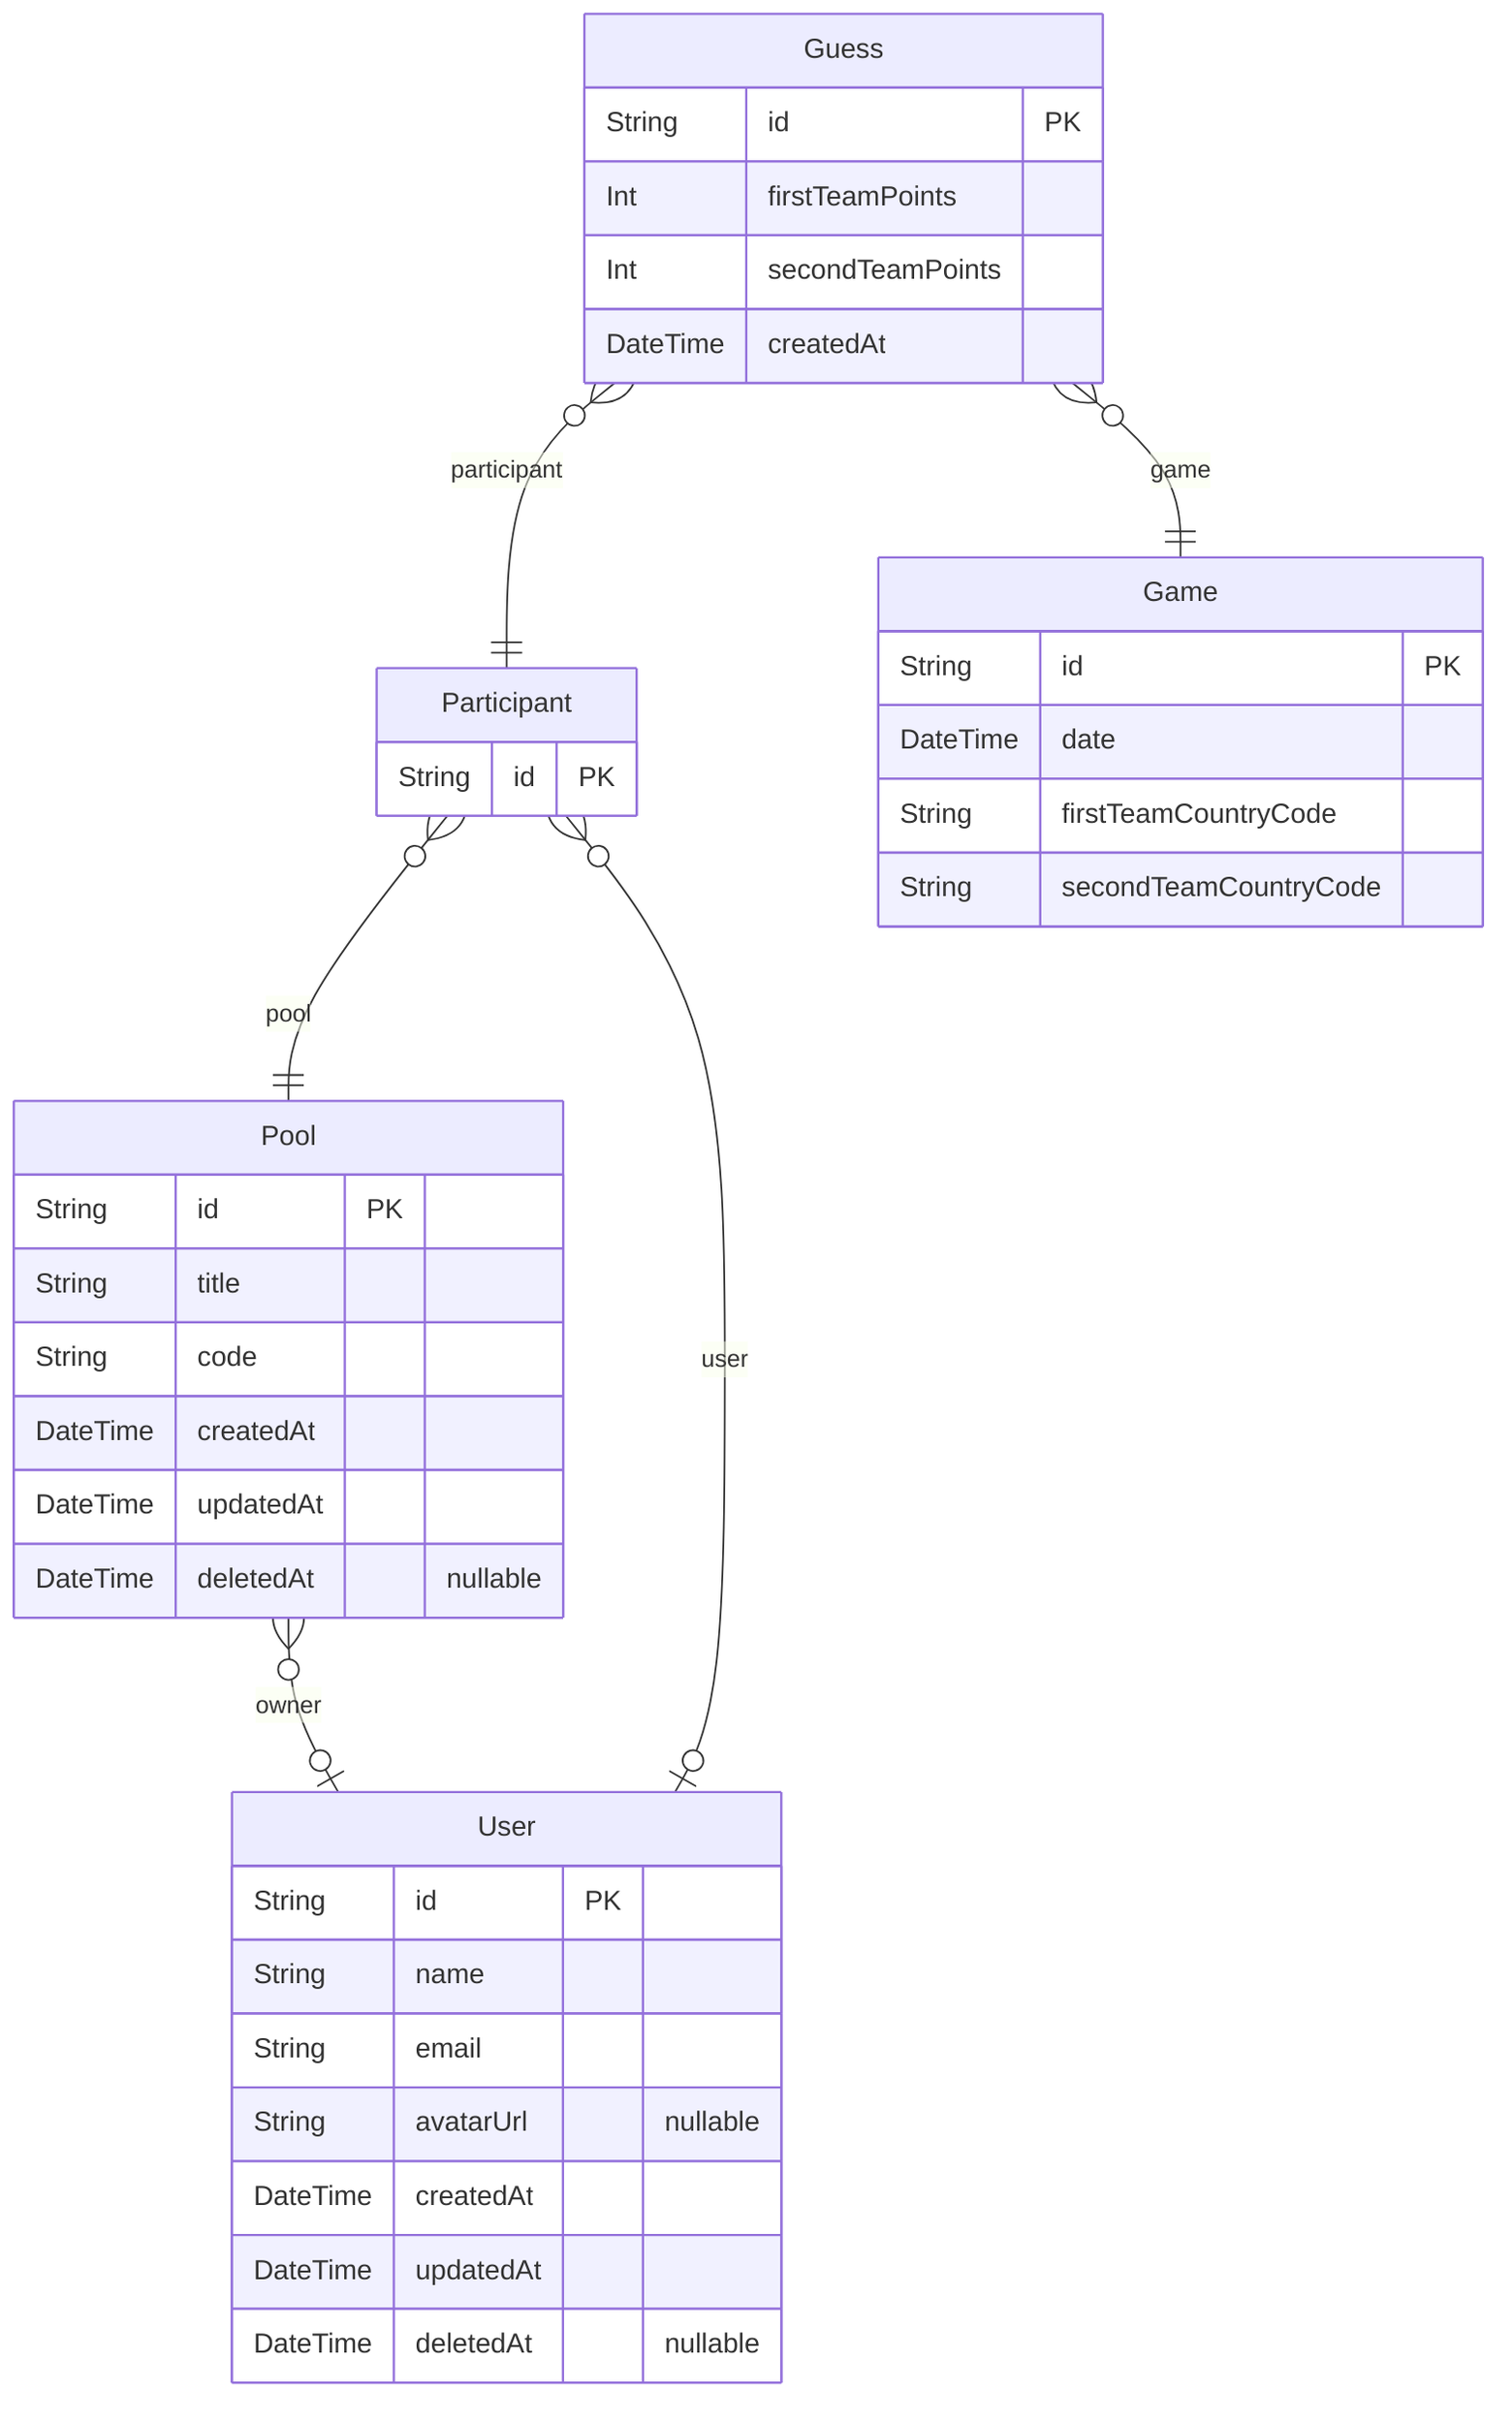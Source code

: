 erDiagram

  Pool {
    String id PK 
    String title  
    String code  
    DateTime createdAt  
    DateTime updatedAt  
    DateTime deletedAt  "nullable"
    }
  

  Participant {
    String id PK 
    }
  

  User {
    String id PK 
    String name  
    String email  
    String avatarUrl  "nullable"
    DateTime createdAt  
    DateTime updatedAt  
    DateTime deletedAt  "nullable"
    }
  

  Game {
    String id PK 
    DateTime date  
    String firstTeamCountryCode  
    String secondTeamCountryCode  
    }
  

  Guess {
    String id PK 
    Int firstTeamPoints  
    Int secondTeamPoints  
    DateTime createdAt  
    }
  
    Pool o{--|o User : "owner"
    Participant o{--|o User : "user"
    Participant o{--|| Pool : "pool"
    Guess o{--|| Game : "game"
    Guess o{--|| Participant : "participant"